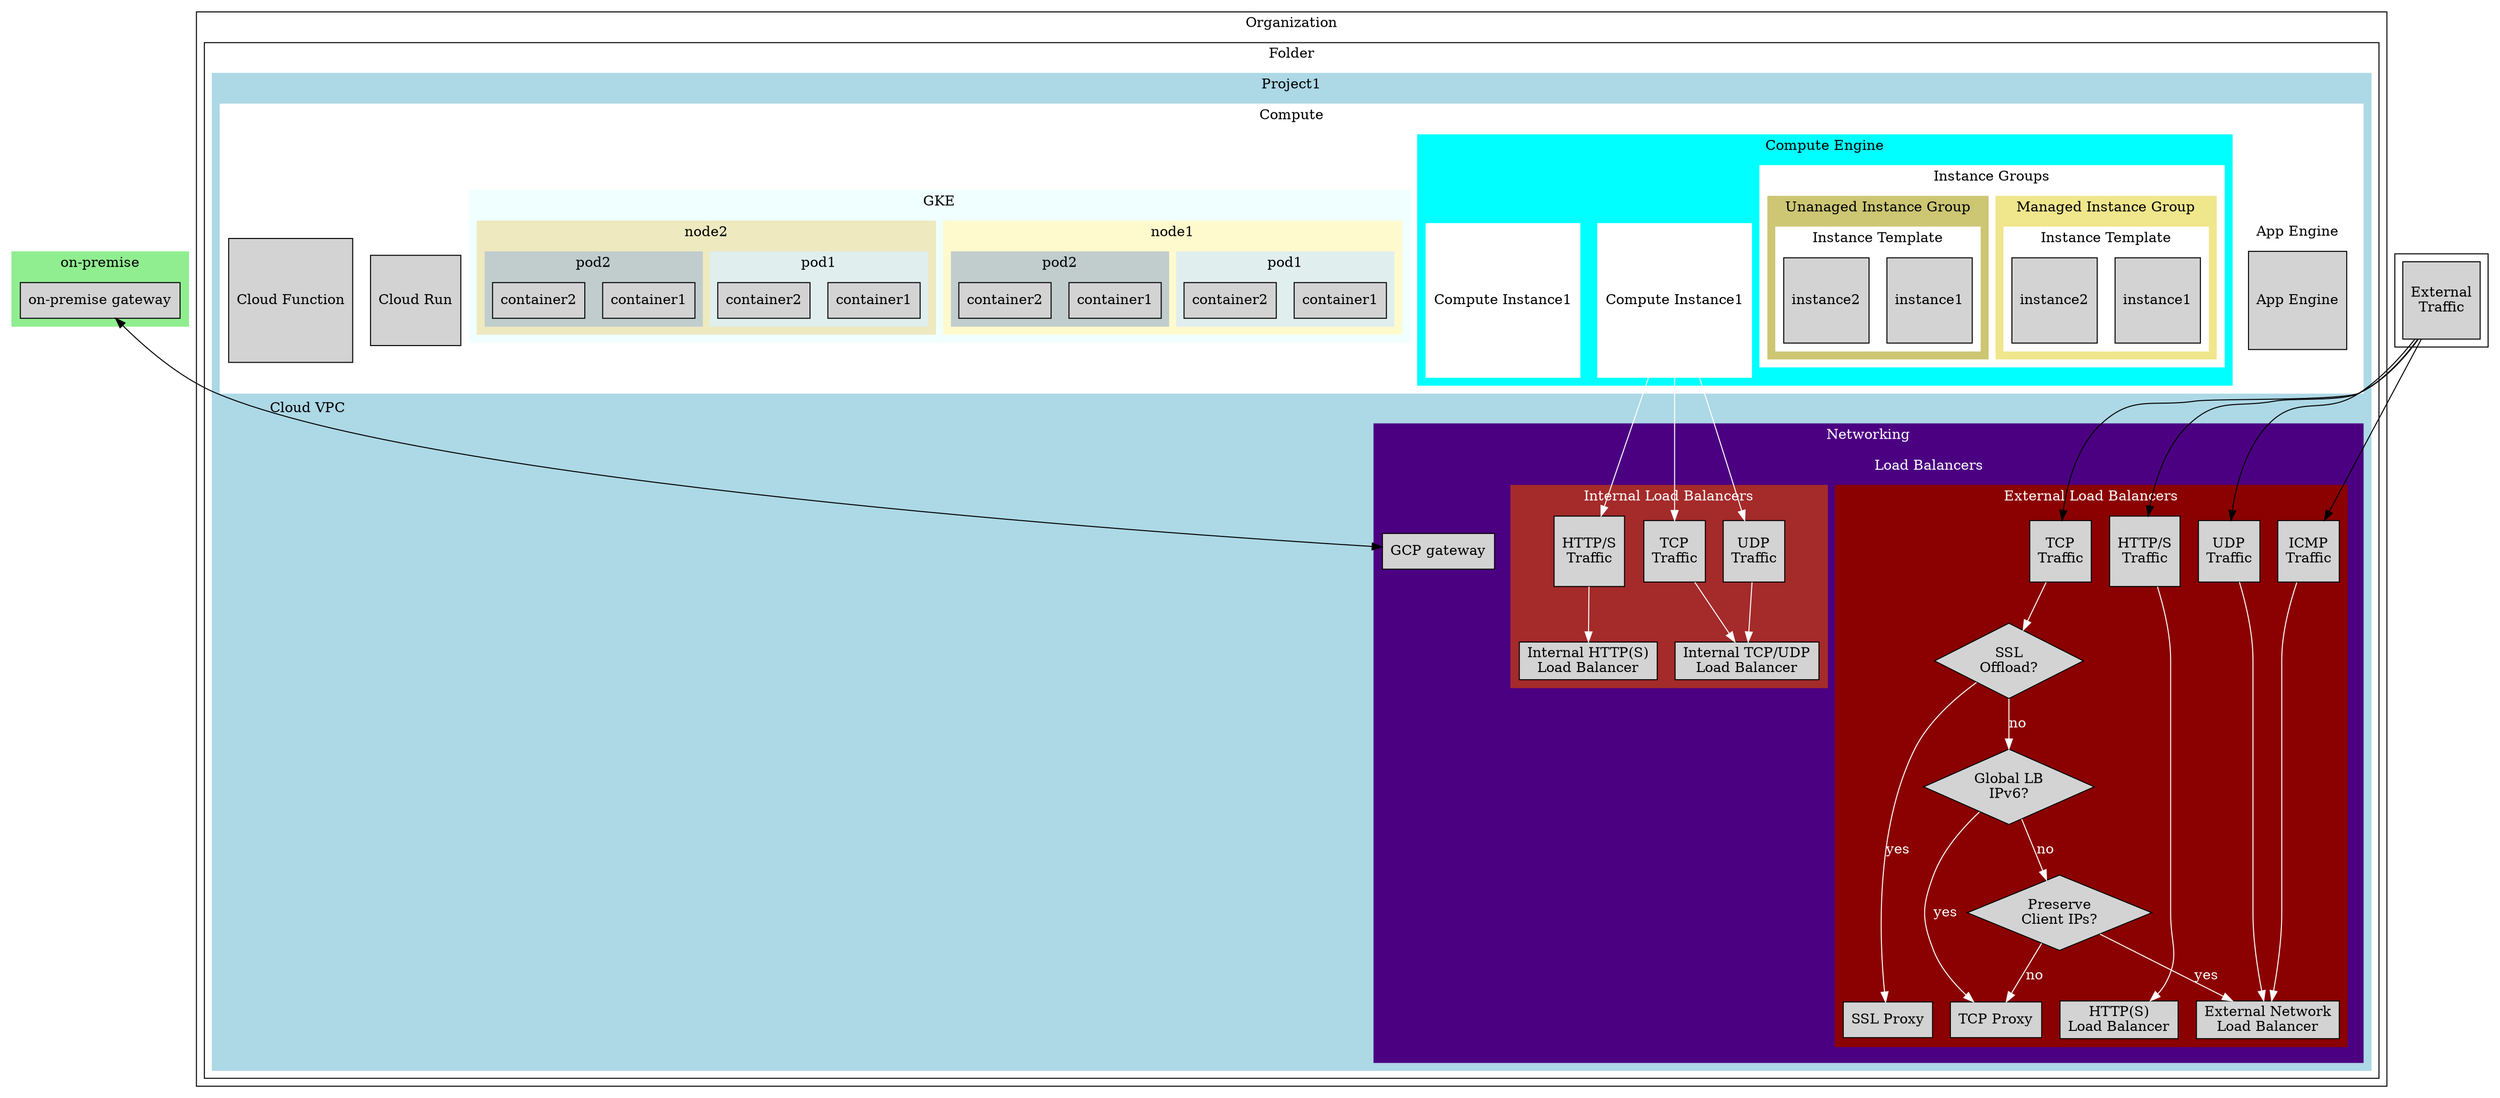 digraph {
    rankdir=TB
    node[
        shape=square
        style=filled
    ]

    // onprem[
    //     label="On-premise"
    // ]
    // subgraph cluster0_top_level{
    //     label="On-Premise Systems"

    //     node[
    //         label="gateway"
    //     ]

    // }

    subgraph cluster0_onprem{
        label="on-premise"
        style=filled
        color=lightgreen

        onprem_gateway[
            label="on-premise gateway"
            shape=rectangle
        ]
    }

    subgraph cluster01_cloud{

    }

    subgraph cluster02_public{
        external_traffic[
            label="External\nTraffic"
        ]
    }

    subgraph cluster2_org{
        label="Organization"

        subgraph cluster3_folder{
            label="Folder"

            subgraph cluster1_gcp1{
                label="Project1"
                style=filled
                color=lightblue

                subgraph cluster8_network{
                    label="Networking"
                    color="indigo"
                    fontcolor="white"

                    gcp_gateway [
                        label="GCP gateway"
                        shape=rectangle
                    ]

                    subgraph cluster80_loadBalancers{
                        label="Load Balancers"

                        subgraph cluster800_extLoadBalancers{
                            {rank=same; extcp exhttp exudp exicmp}
                            {rank=same; http_lb ext_loadbal ssl_proxy tcp_proxy}
                            label="External Load Balancers"
                            shape="rectangle"
                            color=darkred

                            exhttp[
                                label="HTTP/S\nTraffic"
                            ]

                            extcp[
                                label="TCP\nTraffic"
                            ]

                            exudp[
                                label="UDP\nTraffic"
                            ]

                            exicmp[
                                label="ICMP\nTraffic"
                            ]

                            http_lb[
                                label="HTTP(S)\nLoad Balancer"
                                shape=rectangle
                            ]

                            ssl_proxy[
                                label="SSL Proxy"
                                shape=rectangle
                            ]

                            tcp_proxy[
                                label="TCP Proxy"
                                shape=rectangle
                            ]

                            ext_loadbal[
                                label="External Network\nLoad Balancer"
                                shape=rectangle
                            ]

                            ssl_offload[
                                label="SSL\nOffload?"
                                shape=diamond
                            ]

                            ext_ipv6[
                                label="Global LB\nIPv6?"
                                shape=diamond
                            ]

                            preserve_ip[
                                label="Preserve\nClient IPs?"
                                shape=diamond
                            ]



                        }

                        subgraph cluster801_intLoadBalancers{
                            label="Internal Load Balancers"
                            shape="rectangle"
                            color=brown

                            inhttp[
                                label="HTTP/S\nTraffic"
                            ]

                            intcp[
                                label="TCP\nTraffic"
                            ]

                            inudp[
                                label="UDP\nTraffic"
                            ]

                            intcp_lb[
                                label="Internal TCP/UDP\nLoad Balancer"
                                shape=rectangle
                            ]

                            inthttp_lb[
                                label="Internal HTTP(S)\nLoad Balancer"
                                shape=rectangle
                            ]

                        }
                    }
                }
                subgraph cluster4_compute{
                    label="Compute"
                    color=white

                    subgraph cluster40_appengine{
                        label="App Engine"

                        app_engine[
                            label="App Engine"
                        ]
                    }

                    cloudrun[
                        label="Cloud Run"
                    ]

                    cloudfunc[
                        label="Cloud Function"
                    ]

                    subgraph cluster5_gce{
                        label="Compute Engine"
                        color="aqua"

                        compute1[
                            label="Compute Instance1"
                            color="white"
                        ]

                        compute2[
                            label="Compute Instance1"
                            color="white"
                        ]

                        subgraph cluster50_instance{
                            label = "Instance Groups"
                            color="white"

                            subgraph cluster500_managed{
                                label="Managed Instance Group"
                                color="khaki"

                                subgraph cluster5000_instancetemplate{
                                    label="Instance Template"
                                    color=white

                                    managed_node1[
                                        label="instance1"
                                    ]
                                    managed_node2[
                                        label="instance2"

                                    ]
                                }
                            }

                            subgraph cluster501_unmanaged{
                                label="Unanaged Instance Group"
                                color="khaki3"

                                subgraph cluster5000_instancetemplate{
                                    label="Instance Template"
                                    color=white
                                    unmanaged_node1[
                                        label="instance1"
                                    ]
                                    unmanaged_node2[
                                        label="instance2"

                                    ]
                                }
                            }

                        }


                    }

                    subgraph cluster6_gke{
                        label="GKE"
                        color=azure1

                        subgraph cluster7_node1{
                            label="node1"
                            color="lemonchiffon"

                            subgraph cluster8_pod1{
                                label="pod1"
                                color=azure2

                                pod1_cont1[
                                    label="container1"
                                    shape=rectangle
                                ]

                                pod1_cont2[
                                    label="container2"
                                    shape=rectangle
                                ]

                            }
                            subgraph cluster9_pod2{
                                label="pod2"
                                color=azure3

                                pod2_cont1[
                                    label="container1"
                                    shape=rectangle
                                ]

                                pod2_cont2[
                                    label="container2"
                                    shape=rectangle
                                ]

                            }
                        }

                        subgraph cluster7_node2{
                            label="node2"
                            color="lemonchiffon2"

                            subgraph cluster70_pod1{
                                label="pod1"
                                color=azure2

                                pod70_cont1[
                                    label="container1"
                                    shape=rectangle
                                ]

                                pod70_cont2[
                                    label="container2"
                                    shape=rectangle
                                ]

                            }
                            subgraph cluster71_pod2{
                                label="pod2"
                                color=azure3

                                pod71_cont1[
                                    label="container1"
                                    shape=rectangle
                                ]

                                pod71_cont2[
                                    label="container2"
                                    shape=rectangle
                                ]

                            }
                        }
                    }
                }
            }
        }
    }



    onprem_gateway -> gcp_gateway [label="Cloud VPC" dir="both"]

    external_traffic -> {exhttp, extcp, exicmp, exudp}

    exhttp -> http_lb [fontcolor=white color=white]
    extcp -> ssl_offload [fontcolor=white color=white]
    ssl_offload -> ssl_proxy [label="yes" fontcolor=white color=white]
    ssl_offload -> ext_ipv6 [label="no" fontcolor=white color=white]
    ext_ipv6 -> tcp_proxy [label="yes" fontcolor=white color=white]
    ext_ipv6 -> preserve_ip [label="no" fontcolor=white color=white]
    preserve_ip -> tcp_proxy [label="no" fontcolor=white color=white]
    preserve_ip -> ext_loadbal [label="yes" fontcolor=white color=white]
    {exicmp, exudp} -> ext_loadbal [fontcolor=white color=white]

    compute1 -> {intcp inudp} -> intcp_lb [fontcolor=white color=white]
    compute1 -> inhttp -> inthttp_lb [fontcolor=white color=white]

    inthttp_lb
}
